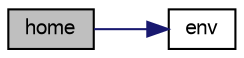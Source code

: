 digraph "home"
{
  bgcolor="transparent";
  edge [fontname="FreeSans",fontsize="10",labelfontname="FreeSans",labelfontsize="10"];
  node [fontname="FreeSans",fontsize="10",shape=record];
  rankdir="LR";
  Node86768 [label="home",height=0.2,width=0.4,color="black", fillcolor="grey75", style="filled", fontcolor="black"];
  Node86768 -> Node86769 [color="midnightblue",fontsize="10",style="solid",fontname="FreeSans"];
  Node86769 [label="env",height=0.2,width=0.4,color="black",URL="$a21124.html#a1565529ae462fb185c7b8e0309de873f",tooltip="Return true if environment variable of given name is defined. "];
}
